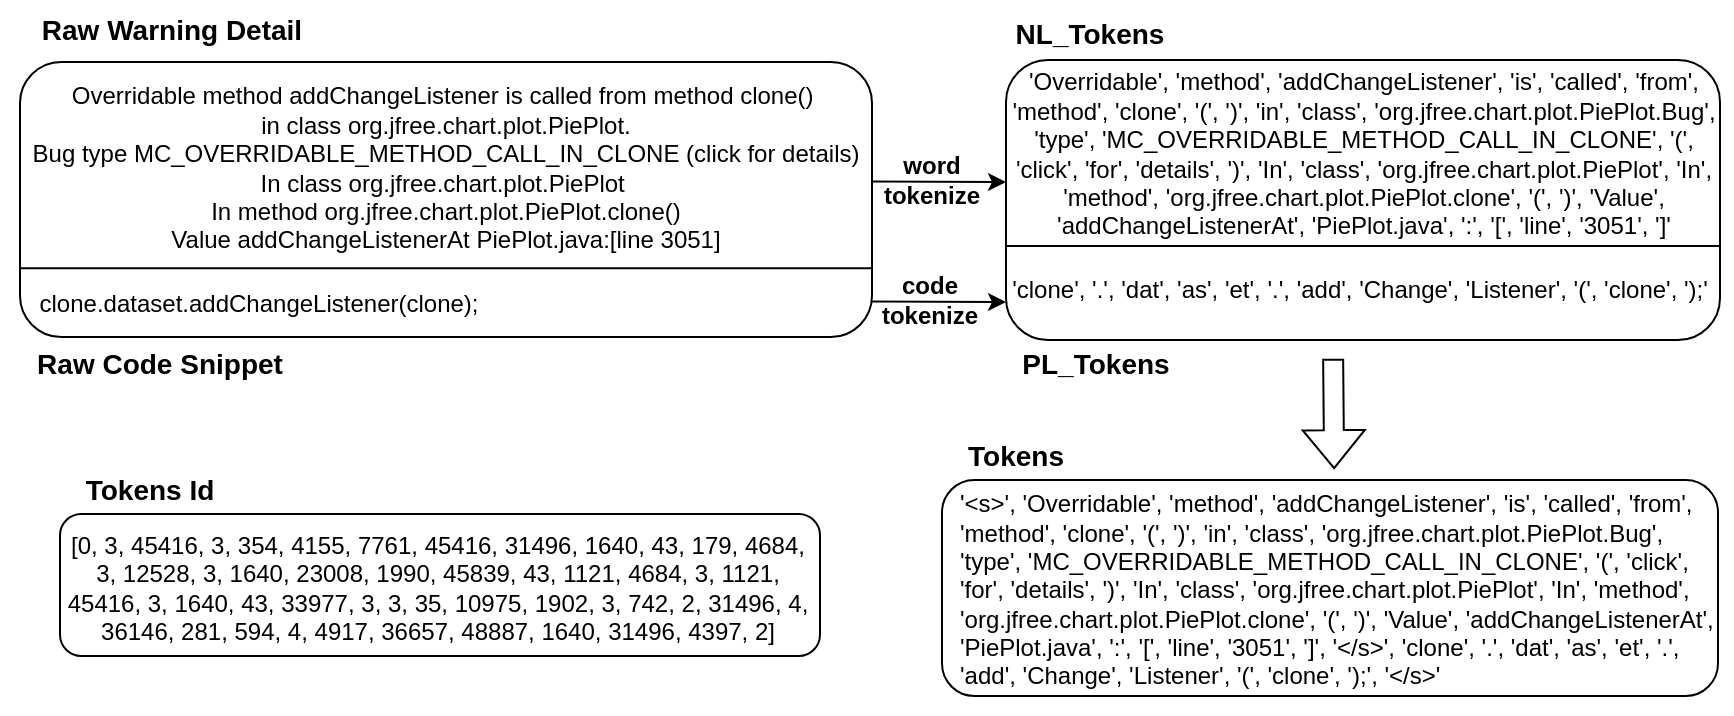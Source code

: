 <mxfile version="21.2.9" type="device">
  <diagram name="第 1 页" id="gDMn7VU1hTswdYV3O7S1">
    <mxGraphModel dx="3637" dy="618" grid="1" gridSize="10" guides="1" tooltips="1" connect="1" arrows="1" fold="1" page="1" pageScale="1" pageWidth="827" pageHeight="1169" math="0" shadow="0">
      <root>
        <mxCell id="0" />
        <mxCell id="1" parent="0" />
        <mxCell id="83UN5md2pDeif0zwmpjT-5" value="" style="rounded=1;whiteSpace=wrap;html=1;align=left;" vertex="1" parent="1">
          <mxGeometry x="-1641" y="190" width="426" height="137.5" as="geometry" />
        </mxCell>
        <mxCell id="83UN5md2pDeif0zwmpjT-1" value="&lt;div&gt;Overridable method addChangeListener is called&amp;nbsp;&lt;span style=&quot;background-color: initial;&quot;&gt;from method clone()&lt;/span&gt;&lt;span style=&quot;background-color: initial;&quot;&gt;&amp;nbsp;&lt;/span&gt;&lt;/div&gt;&lt;div&gt;&lt;span style=&quot;background-color: initial;&quot;&gt;in class org.jfree.chart.plot.PiePlot.&lt;/span&gt;&lt;/div&gt;&lt;div&gt;Bug type MC_OVERRIDABLE_METHOD_CALL_IN_CLONE (click for details)&lt;/div&gt;&lt;div&gt;In class org.jfree.chart.plot.PiePlot&amp;nbsp;&lt;/div&gt;&lt;div&gt;&lt;span style=&quot;background-color: initial;&quot;&gt;In method org.jfree.chart.plot.PiePlot.clone()&lt;/span&gt;&lt;/div&gt;&lt;div&gt;Value addChangeListenerAt PiePlot.java:[line 3051]&lt;/div&gt;" style="text;html=1;strokeColor=none;fillColor=none;align=center;verticalAlign=middle;whiteSpace=wrap;rounded=0;" vertex="1" parent="1">
          <mxGeometry x="-1641" y="210" width="426" height="65.25" as="geometry" />
        </mxCell>
        <mxCell id="83UN5md2pDeif0zwmpjT-7" value="&lt;b&gt;code&lt;br&gt;tokenize&lt;br&gt;&lt;/b&gt;" style="text;html=1;strokeColor=none;fillColor=none;align=center;verticalAlign=middle;whiteSpace=wrap;rounded=0;" vertex="1" parent="1">
          <mxGeometry x="-1231" y="293.5" width="90" height="30" as="geometry" />
        </mxCell>
        <mxCell id="83UN5md2pDeif0zwmpjT-8" value="&lt;b&gt;word &lt;br&gt;tokenize&lt;/b&gt;" style="text;html=1;strokeColor=none;fillColor=none;align=center;verticalAlign=middle;whiteSpace=wrap;rounded=0;" vertex="1" parent="1">
          <mxGeometry x="-1230" y="233.62" width="90" height="30" as="geometry" />
        </mxCell>
        <mxCell id="83UN5md2pDeif0zwmpjT-12" value="&lt;pre style=&quot;border: 0px; box-sizing: border-box; overflow: auto; font-size: 14px; padding: 1px 0px; margin-top: 0px; margin-bottom: 0px; line-height: inherit; word-break: break-all; overflow-wrap: break-word; background-color: rgb(255, 255, 255); border-radius: 0px; vertical-align: baseline; text-align: left;&quot;&gt;&lt;br&gt;&lt;/pre&gt;" style="rounded=1;whiteSpace=wrap;html=1;" vertex="1" parent="1">
          <mxGeometry x="-1148" y="189" width="357" height="140" as="geometry" />
        </mxCell>
        <mxCell id="83UN5md2pDeif0zwmpjT-13" value="&#39;Overridable&#39;, &#39;method&#39;, &#39;addChangeListener&#39;, &#39;is&#39;, &#39;called&#39;, &#39;from&#39;, &#39;method&#39;, &#39;clone&#39;, &#39;(&#39;, &#39;)&#39;, &#39;in&#39;, &#39;class&#39;, &#39;org.jfree.chart.plot.PiePlot.Bug&#39;, &#39;type&#39;, &#39;MC_OVERRIDABLE_METHOD_CALL_IN_CLONE&#39;, &#39;(&#39;, &#39;click&#39;, &#39;for&#39;, &#39;details&#39;, &#39;)&#39;, &#39;In&#39;, &#39;class&#39;, &#39;org.jfree.chart.plot.PiePlot&#39;, &#39;In&#39;, &#39;method&#39;, &#39;org.jfree.chart.plot.PiePlot.clone&#39;, &#39;(&#39;, &#39;)&#39;, &#39;Value&#39;, &#39;addChangeListenerAt&#39;, &#39;PiePlot.java&#39;, &#39;:&#39;, &#39;[&#39;, &#39;line&#39;, &#39;3051&#39;, &#39;]&#39;" style="text;html=1;strokeColor=none;fillColor=none;align=center;verticalAlign=middle;whiteSpace=wrap;rounded=0;" vertex="1" parent="1">
          <mxGeometry x="-1149.5" y="189" width="360" height="94.38" as="geometry" />
        </mxCell>
        <mxCell id="83UN5md2pDeif0zwmpjT-17" value="" style="endArrow=none;html=1;rounded=0;exitX=0;exitY=0.75;exitDx=0;exitDy=0;entryX=1;entryY=0.75;entryDx=0;entryDy=0;" edge="1" parent="1" source="83UN5md2pDeif0zwmpjT-5" target="83UN5md2pDeif0zwmpjT-5">
          <mxGeometry width="50" height="50" relative="1" as="geometry">
            <mxPoint x="-1209" y="350" as="sourcePoint" />
            <mxPoint x="-1159" y="300" as="targetPoint" />
          </mxGeometry>
        </mxCell>
        <mxCell id="83UN5md2pDeif0zwmpjT-3" value="&lt;b&gt;&lt;font style=&quot;font-size: 14px;&quot;&gt;Raw Warning Detail&lt;/font&gt;&lt;/b&gt;" style="text;html=1;strokeColor=none;fillColor=none;align=center;verticalAlign=middle;whiteSpace=wrap;rounded=0;" vertex="1" parent="1">
          <mxGeometry x="-1645" y="159" width="160" height="30" as="geometry" />
        </mxCell>
        <mxCell id="rG7OzLv52ZHPMj3iYje_-5" value="&lt;div style=&quot;border-color: var(--border-color); text-align: left;&quot;&gt;clone.dataset.addChangeListener(clone);&lt;br&gt;&lt;/div&gt;" style="text;html=1;strokeColor=none;fillColor=none;align=center;verticalAlign=middle;whiteSpace=wrap;rounded=0;" parent="1" vertex="1">
          <mxGeometry x="-1631" y="283.38" width="219" height="55" as="geometry" />
        </mxCell>
        <mxCell id="83UN5md2pDeif0zwmpjT-19" value="&lt;b&gt;&lt;font style=&quot;font-size: 14px;&quot;&gt;Raw Code Snippet&lt;/font&gt;&lt;/b&gt;" style="text;html=1;strokeColor=none;fillColor=none;align=center;verticalAlign=middle;whiteSpace=wrap;rounded=0;" vertex="1" parent="1">
          <mxGeometry x="-1651" y="325.5" width="160" height="30" as="geometry" />
        </mxCell>
        <mxCell id="83UN5md2pDeif0zwmpjT-21" value="" style="endArrow=classic;html=1;rounded=0;exitX=0.998;exitY=0.871;exitDx=0;exitDy=0;exitPerimeter=0;" edge="1" parent="1">
          <mxGeometry width="50" height="50" relative="1" as="geometry">
            <mxPoint x="-1214.92" y="309.762" as="sourcePoint" />
            <mxPoint x="-1148" y="310" as="targetPoint" />
          </mxGeometry>
        </mxCell>
        <mxCell id="83UN5md2pDeif0zwmpjT-22" value="" style="endArrow=classic;html=1;rounded=0;exitX=0.998;exitY=0.871;exitDx=0;exitDy=0;exitPerimeter=0;" edge="1" parent="1">
          <mxGeometry width="50" height="50" relative="1" as="geometry">
            <mxPoint x="-1214.92" y="249.762" as="sourcePoint" />
            <mxPoint x="-1148" y="250" as="targetPoint" />
          </mxGeometry>
        </mxCell>
        <mxCell id="83UN5md2pDeif0zwmpjT-23" value="" style="endArrow=none;html=1;rounded=0;exitX=0;exitY=0.75;exitDx=0;exitDy=0;entryX=1;entryY=0.75;entryDx=0;entryDy=0;" edge="1" parent="1">
          <mxGeometry width="50" height="50" relative="1" as="geometry">
            <mxPoint x="-1148.0" y="282" as="sourcePoint" />
            <mxPoint x="-791" y="282" as="targetPoint" />
          </mxGeometry>
        </mxCell>
        <mxCell id="83UN5md2pDeif0zwmpjT-25" value="&#39;clone&#39;, &#39;.&#39;, &#39;dat&#39;, &#39;as&#39;, &#39;et&#39;, &#39;.&#39;, &#39;add&#39;, &#39;Change&#39;, &#39;Listener&#39;, &#39;(&#39;, &#39;clone&#39;, &#39;);&#39;" style="text;html=1;strokeColor=none;fillColor=none;align=center;verticalAlign=middle;whiteSpace=wrap;rounded=0;" vertex="1" parent="1">
          <mxGeometry x="-1151" y="299" width="360" height="10" as="geometry" />
        </mxCell>
        <mxCell id="83UN5md2pDeif0zwmpjT-26" value="&lt;b&gt;&lt;font style=&quot;font-size: 14px;&quot;&gt;NL_Tokens&lt;/font&gt;&lt;/b&gt;" style="text;html=1;strokeColor=none;fillColor=none;align=center;verticalAlign=middle;whiteSpace=wrap;rounded=0;" vertex="1" parent="1">
          <mxGeometry x="-1151" y="161" width="90" height="30" as="geometry" />
        </mxCell>
        <mxCell id="83UN5md2pDeif0zwmpjT-27" value="&lt;b&gt;&lt;font style=&quot;font-size: 14px;&quot;&gt;PL_Tokens&lt;/font&gt;&lt;/b&gt;" style="text;html=1;strokeColor=none;fillColor=none;align=center;verticalAlign=middle;whiteSpace=wrap;rounded=0;" vertex="1" parent="1">
          <mxGeometry x="-1148" y="325.5" width="90" height="30" as="geometry" />
        </mxCell>
        <mxCell id="83UN5md2pDeif0zwmpjT-29" value="" style="rounded=1;whiteSpace=wrap;html=1;" vertex="1" parent="1">
          <mxGeometry x="-1180" y="399" width="388" height="108" as="geometry" />
        </mxCell>
        <mxCell id="83UN5md2pDeif0zwmpjT-31" value="&#39;&amp;lt;s&amp;gt;&#39;, &#39;Overridable&#39;, &#39;method&#39;, &#39;addChangeListener&#39;, &#39;is&#39;, &#39;called&#39;, &#39;from&#39;, &lt;br&gt;&#39;method&#39;,&amp;nbsp;&#39;clone&#39;,&amp;nbsp;&#39;(&#39;, &#39;)&#39;,&amp;nbsp;&#39;in&#39;,&amp;nbsp;&#39;class&#39;, &#39;org.jfree.chart.plot.PiePlot.Bug&#39;, &lt;br&gt;&#39;type&#39;, &#39;MC_OVERRIDABLE_METHOD_CALL_IN_CLONE&#39;, &#39;(&#39;, &#39;click&#39;, &lt;br&gt;&#39;for&#39;, &#39;details&#39;, &#39;)&#39;, &#39;In&#39;, &#39;class&#39;, &#39;org.jfree.chart.plot.PiePlot&#39;, &#39;In&#39;, &#39;method&#39;, &#39;org.jfree.chart.plot.PiePlot.clone&#39;, &#39;(&#39;, &#39;)&#39;, &#39;Value&#39;, &#39;addChangeListenerAt&#39;, &#39;PiePlot.java&#39;, &#39;:&#39;, &#39;[&#39;, &#39;line&#39;, &#39;3051&#39;, &#39;]&#39;, &#39;&amp;lt;/s&amp;gt;&#39;, &#39;clone&#39;, &#39;.&#39;, &#39;dat&#39;, &#39;as&#39;, &#39;et&#39;, &#39;.&#39;, &lt;br&gt;&#39;add&#39;, &#39;Change&#39;, &#39;Listener&#39;, &#39;(&#39;, &#39;clone&#39;, &#39;);&#39;, &#39;&amp;lt;/s&amp;gt;&#39;" style="text;html=1;strokeColor=none;fillColor=none;align=left;verticalAlign=middle;whiteSpace=wrap;rounded=0;" vertex="1" parent="1">
          <mxGeometry x="-1173" y="391.88" width="388" height="124.12" as="geometry" />
        </mxCell>
        <mxCell id="83UN5md2pDeif0zwmpjT-32" value="" style="shape=flexArrow;endArrow=classic;html=1;rounded=0;exitX=1;exitY=0.75;exitDx=0;exitDy=0;" edge="1" parent="1">
          <mxGeometry width="50" height="50" relative="1" as="geometry">
            <mxPoint x="-984.43" y="338.385" as="sourcePoint" />
            <mxPoint x="-983.93" y="393.6" as="targetPoint" />
          </mxGeometry>
        </mxCell>
        <mxCell id="83UN5md2pDeif0zwmpjT-33" value="&lt;b&gt;&lt;font style=&quot;font-size: 14px;&quot;&gt;Tokens&lt;/font&gt;&lt;/b&gt;" style="text;html=1;strokeColor=none;fillColor=none;align=center;verticalAlign=middle;whiteSpace=wrap;rounded=0;" vertex="1" parent="1">
          <mxGeometry x="-1173" y="372" width="60" height="30" as="geometry" />
        </mxCell>
        <mxCell id="83UN5md2pDeif0zwmpjT-34" value="&lt;b&gt;&lt;font style=&quot;font-size: 14px;&quot;&gt;Tokens Id&lt;/font&gt;&lt;/b&gt;" style="text;html=1;strokeColor=none;fillColor=none;align=center;verticalAlign=middle;whiteSpace=wrap;rounded=0;" vertex="1" parent="1">
          <mxGeometry x="-1631" y="389" width="110" height="30" as="geometry" />
        </mxCell>
        <mxCell id="83UN5md2pDeif0zwmpjT-35" value="" style="rounded=1;whiteSpace=wrap;html=1;" vertex="1" parent="1">
          <mxGeometry x="-1621" y="416" width="380" height="71" as="geometry" />
        </mxCell>
        <mxCell id="83UN5md2pDeif0zwmpjT-37" value="[0, 3, 45416, 3, 354, 4155, 7761, 45416, 31496, 1640, 43, 179, 4684, 3, 12528, 3, 1640, 23008, 1990, 45839, 43, 1121, 4684, 3, 1121, 45416, 3, 1640, 43, 33977, 3, 3, 35, 10975, 1902, 3, 742, 2, 31496, 4, 36146, 281, 594, 4, 4917, 36657, 48887, 1640, 31496, 4397, 2]" style="text;html=1;strokeColor=none;fillColor=none;align=center;verticalAlign=middle;whiteSpace=wrap;rounded=0;" vertex="1" parent="1">
          <mxGeometry x="-1622" y="419" width="380" height="68.12" as="geometry" />
        </mxCell>
      </root>
    </mxGraphModel>
  </diagram>
</mxfile>
